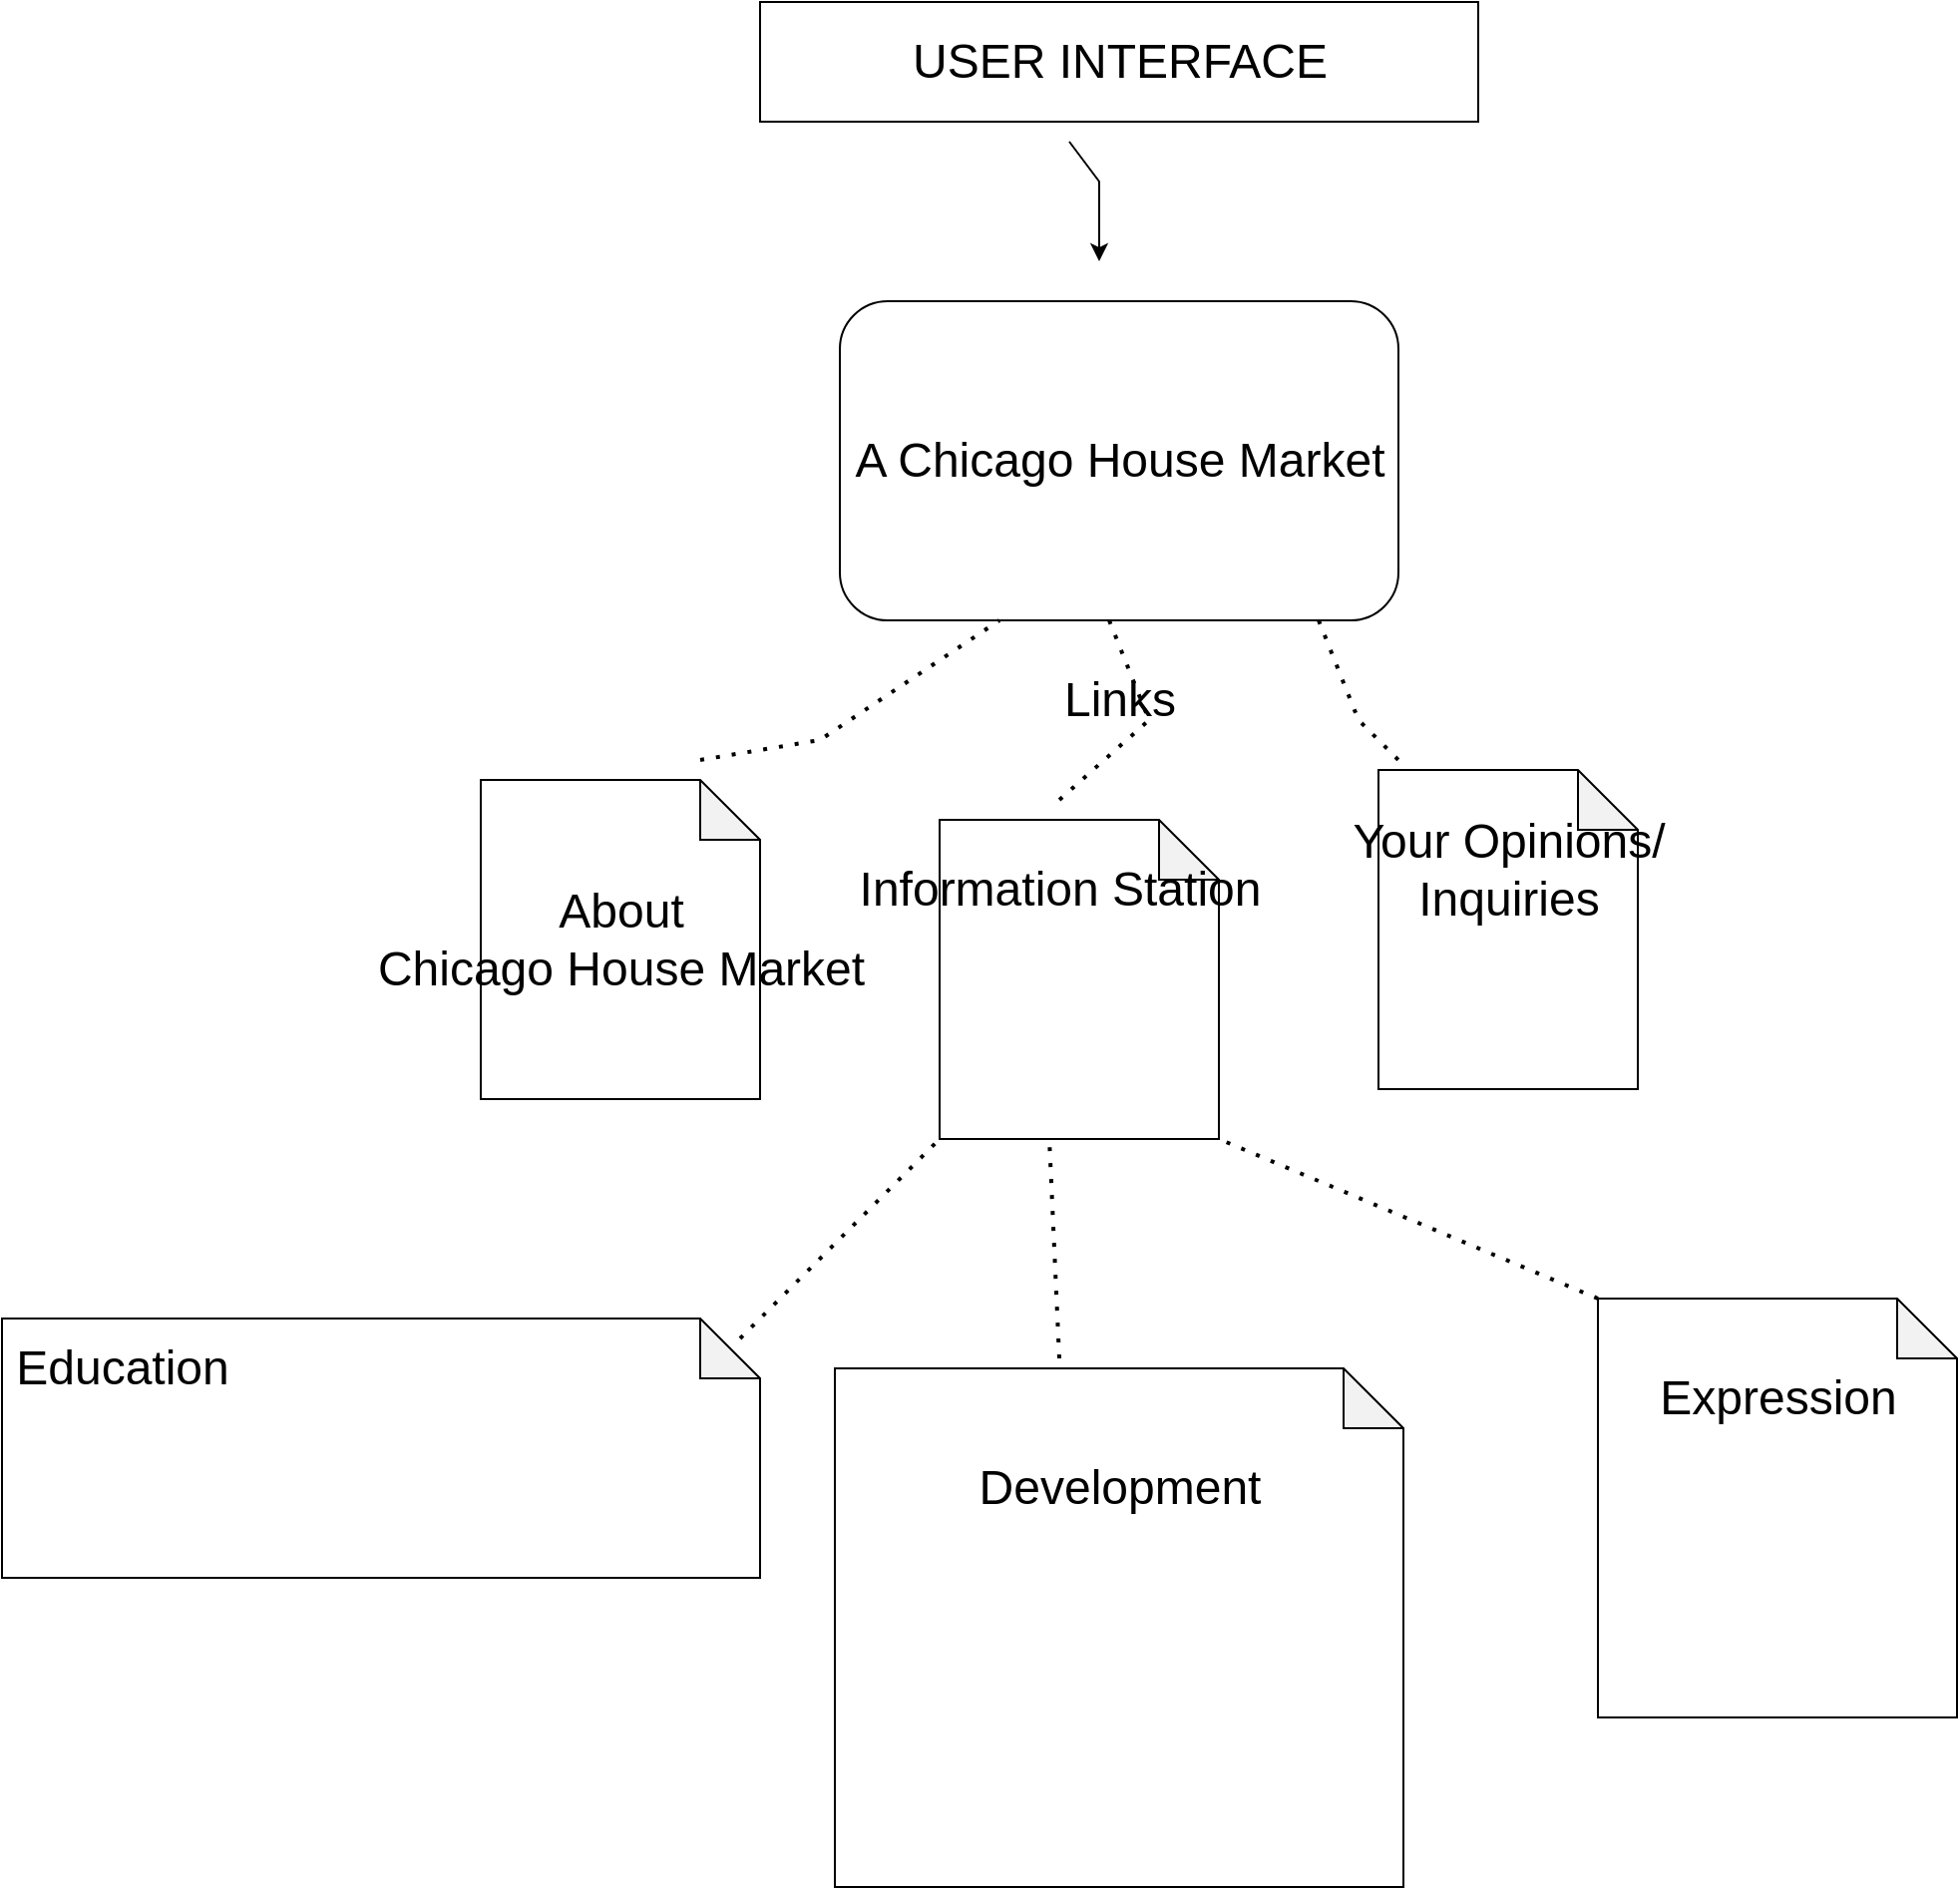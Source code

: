<mxfile version="15.8.3" type="github"><diagram id="LAoYW-CFU6HxIUWtx6AV" name="Page-1"><mxGraphModel dx="1895" dy="601" grid="1" gridSize="10" guides="1" tooltips="1" connect="1" arrows="1" fold="1" page="1" pageScale="1" pageWidth="900" pageHeight="1600" math="0" shadow="0"><root><mxCell id="0"/><mxCell id="1" parent="0"/><mxCell id="4AG_b0dokUOv1U7NqM3l-1" value="" style="rounded=0;whiteSpace=wrap;html=1;" vertex="1" parent="1"><mxGeometry x="230" y="20" width="360" height="60" as="geometry"/></mxCell><mxCell id="4AG_b0dokUOv1U7NqM3l-2" value="&lt;font style=&quot;font-size: 24px&quot;&gt;USER INTERFACE&lt;/font&gt;" style="text;html=1;resizable=0;autosize=1;align=center;verticalAlign=middle;points=[];fillColor=none;strokeColor=none;rounded=0;" vertex="1" parent="1"><mxGeometry x="300" y="40" width="220" height="20" as="geometry"/></mxCell><mxCell id="4AG_b0dokUOv1U7NqM3l-8" value="" style="rounded=1;whiteSpace=wrap;html=1;fontSize=24;" vertex="1" parent="1"><mxGeometry x="270" y="170" width="280" height="160" as="geometry"/></mxCell><mxCell id="4AG_b0dokUOv1U7NqM3l-9" value="A Chicago House Market" style="text;html=1;resizable=0;autosize=1;align=center;verticalAlign=middle;points=[];fillColor=none;strokeColor=none;rounded=0;fontSize=24;" vertex="1" parent="1"><mxGeometry x="270" y="235" width="280" height="30" as="geometry"/></mxCell><mxCell id="4AG_b0dokUOv1U7NqM3l-10" value="" style="shape=note;whiteSpace=wrap;html=1;backgroundOutline=1;darkOpacity=0.05;fontSize=24;" vertex="1" parent="1"><mxGeometry x="90" y="410" width="140" height="160" as="geometry"/></mxCell><mxCell id="4AG_b0dokUOv1U7NqM3l-11" value="Links" style="text;html=1;resizable=0;autosize=1;align=center;verticalAlign=middle;points=[];fillColor=none;strokeColor=none;rounded=0;fontSize=24;" vertex="1" parent="1"><mxGeometry x="375" y="355" width="70" height="30" as="geometry"/></mxCell><mxCell id="4AG_b0dokUOv1U7NqM3l-12" value="" style="endArrow=none;dashed=1;html=1;dashPattern=1 3;strokeWidth=2;rounded=0;fontSize=24;" edge="1" parent="1"><mxGeometry width="50" height="50" relative="1" as="geometry"><mxPoint x="200" y="400" as="sourcePoint"/><mxPoint x="350" y="330" as="targetPoint"/><Array as="points"><mxPoint x="260" y="390"/></Array></mxGeometry></mxCell><mxCell id="4AG_b0dokUOv1U7NqM3l-13" value="" style="endArrow=none;dashed=1;html=1;dashPattern=1 3;strokeWidth=2;rounded=0;fontSize=24;" edge="1" parent="1"><mxGeometry width="50" height="50" relative="1" as="geometry"><mxPoint x="510" y="330" as="sourcePoint"/><mxPoint x="550" y="400" as="targetPoint"/><Array as="points"><mxPoint x="530" y="380"/></Array></mxGeometry></mxCell><mxCell id="4AG_b0dokUOv1U7NqM3l-14" value="" style="shape=note;whiteSpace=wrap;html=1;backgroundOutline=1;darkOpacity=0.05;fontSize=24;" vertex="1" parent="1"><mxGeometry x="540" y="405" width="130" height="160" as="geometry"/></mxCell><mxCell id="4AG_b0dokUOv1U7NqM3l-15" value="&lt;div&gt;About&lt;/div&gt;&lt;div&gt;Chicago House Market&lt;/div&gt;" style="text;html=1;resizable=0;autosize=1;align=center;verticalAlign=middle;points=[];fillColor=none;strokeColor=none;rounded=0;fontSize=24;" vertex="1" parent="1"><mxGeometry x="30" y="460" width="260" height="60" as="geometry"/></mxCell><mxCell id="4AG_b0dokUOv1U7NqM3l-16" value="&lt;div&gt;Your Opinions/&lt;/div&gt;&lt;div&gt;Inquiries&lt;br&gt;&lt;/div&gt;" style="text;html=1;resizable=0;autosize=1;align=center;verticalAlign=middle;points=[];fillColor=none;strokeColor=none;rounded=0;fontSize=24;" vertex="1" parent="1"><mxGeometry x="520" y="425" width="170" height="60" as="geometry"/></mxCell><mxCell id="4AG_b0dokUOv1U7NqM3l-17" value="" style="endArrow=none;dashed=1;html=1;dashPattern=1 3;strokeWidth=2;rounded=0;fontSize=24;" edge="1" parent="1"><mxGeometry width="50" height="50" relative="1" as="geometry"><mxPoint x="405" y="330" as="sourcePoint"/><mxPoint x="380" y="420" as="targetPoint"/><Array as="points"><mxPoint x="425" y="380"/></Array></mxGeometry></mxCell><mxCell id="4AG_b0dokUOv1U7NqM3l-18" value="" style="shape=note;whiteSpace=wrap;html=1;backgroundOutline=1;darkOpacity=0.05;fontSize=24;" vertex="1" parent="1"><mxGeometry x="320" y="430" width="140" height="160" as="geometry"/></mxCell><mxCell id="4AG_b0dokUOv1U7NqM3l-19" value="Information Station" style="text;html=1;resizable=0;autosize=1;align=center;verticalAlign=middle;points=[];fillColor=none;strokeColor=none;rounded=0;fontSize=24;" vertex="1" parent="1"><mxGeometry x="270" y="450" width="220" height="30" as="geometry"/></mxCell><mxCell id="4AG_b0dokUOv1U7NqM3l-20" value="" style="endArrow=classic;html=1;rounded=0;fontSize=24;" edge="1" parent="1"><mxGeometry width="50" height="50" relative="1" as="geometry"><mxPoint x="385" y="90" as="sourcePoint"/><mxPoint x="400" y="150" as="targetPoint"/><Array as="points"><mxPoint x="400" y="110"/></Array></mxGeometry></mxCell><mxCell id="4AG_b0dokUOv1U7NqM3l-21" value="" style="endArrow=none;dashed=1;html=1;dashPattern=1 3;strokeWidth=2;rounded=0;fontSize=24;" edge="1" parent="1"><mxGeometry width="50" height="50" relative="1" as="geometry"><mxPoint x="220" y="690" as="sourcePoint"/><mxPoint x="320" y="590" as="targetPoint"/></mxGeometry></mxCell><mxCell id="4AG_b0dokUOv1U7NqM3l-22" value="" style="shape=note;whiteSpace=wrap;html=1;backgroundOutline=1;darkOpacity=0.05;fontSize=24;" vertex="1" parent="1"><mxGeometry x="-150" y="680" width="380" height="130" as="geometry"/></mxCell><mxCell id="4AG_b0dokUOv1U7NqM3l-23" value="&lt;font style=&quot;font-size: 24px&quot;&gt;Education&lt;/font&gt;" style="text;html=1;resizable=0;autosize=1;align=center;verticalAlign=middle;points=[];fillColor=none;strokeColor=none;rounded=0;fontSize=24;" vertex="1" parent="1"><mxGeometry x="-150" y="690" width="120" height="30" as="geometry"/></mxCell><mxCell id="4AG_b0dokUOv1U7NqM3l-25" value="" style="endArrow=none;dashed=1;html=1;dashPattern=1 3;strokeWidth=2;rounded=0;fontSize=24;" edge="1" parent="1"><mxGeometry width="50" height="50" relative="1" as="geometry"><mxPoint x="380" y="700" as="sourcePoint"/><mxPoint x="375" y="590" as="targetPoint"/></mxGeometry></mxCell><mxCell id="4AG_b0dokUOv1U7NqM3l-26" value="" style="shape=note;whiteSpace=wrap;html=1;backgroundOutline=1;darkOpacity=0.05;fontSize=24;" vertex="1" parent="1"><mxGeometry x="267.5" y="705" width="285" height="260" as="geometry"/></mxCell><mxCell id="4AG_b0dokUOv1U7NqM3l-28" value="Development" style="text;html=1;resizable=0;autosize=1;align=center;verticalAlign=middle;points=[];fillColor=none;strokeColor=none;rounded=0;fontSize=24;" vertex="1" parent="1"><mxGeometry x="330" y="750" width="160" height="30" as="geometry"/></mxCell><mxCell id="4AG_b0dokUOv1U7NqM3l-29" value="" style="endArrow=none;dashed=1;html=1;dashPattern=1 3;strokeWidth=2;rounded=0;fontSize=24;entryX=1;entryY=1;entryDx=0;entryDy=0;entryPerimeter=0;" edge="1" parent="1" target="4AG_b0dokUOv1U7NqM3l-18"><mxGeometry width="50" height="50" relative="1" as="geometry"><mxPoint x="650" y="670" as="sourcePoint"/><mxPoint x="460" y="600" as="targetPoint"/></mxGeometry></mxCell><mxCell id="4AG_b0dokUOv1U7NqM3l-30" value="" style="shape=note;whiteSpace=wrap;html=1;backgroundOutline=1;darkOpacity=0.05;fontSize=24;" vertex="1" parent="1"><mxGeometry x="650" y="670" width="180" height="210" as="geometry"/></mxCell><mxCell id="4AG_b0dokUOv1U7NqM3l-31" value="Expression" style="text;html=1;resizable=0;autosize=1;align=center;verticalAlign=middle;points=[];fillColor=none;strokeColor=none;rounded=0;fontSize=24;" vertex="1" parent="1"><mxGeometry x="675" y="705" width="130" height="30" as="geometry"/></mxCell></root></mxGraphModel></diagram></mxfile>
